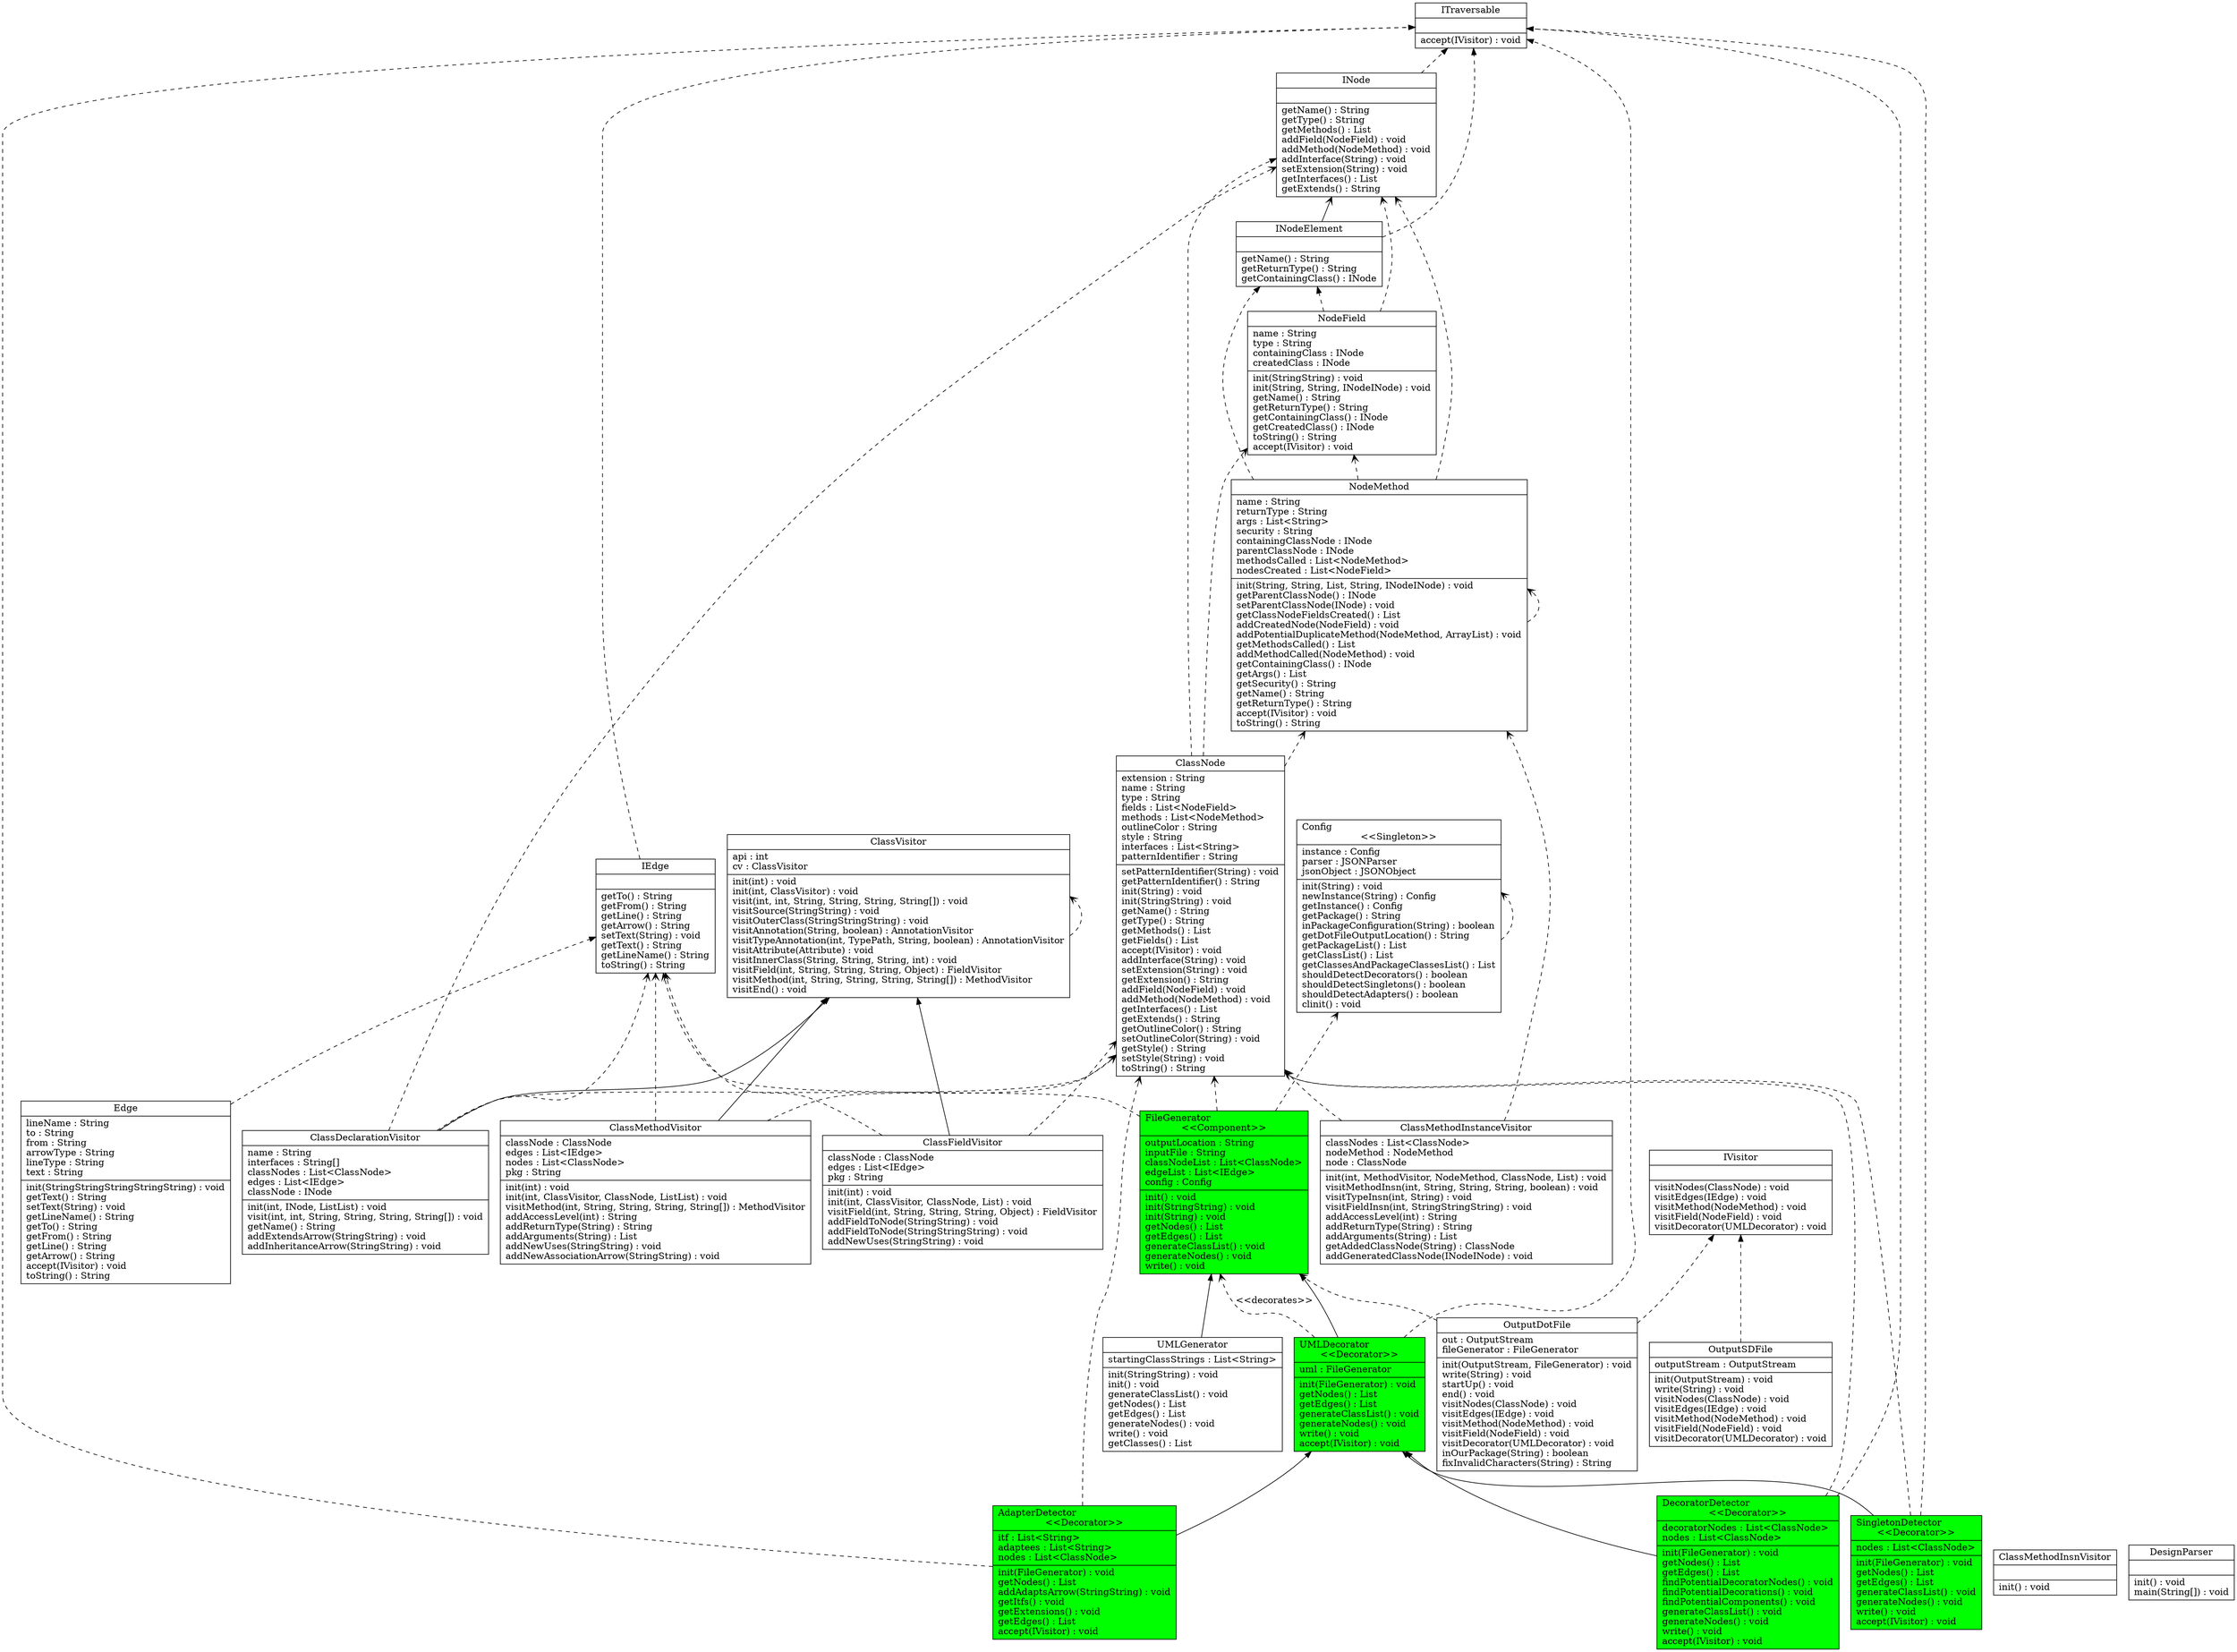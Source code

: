 digraph G {

fontname = "Bitstream Vera Sans"
fontsize = 8
rankdir=BT

node [shape = "record" color = "#000000" fillcolor = "#00ff00" style="filled"]
ClassTAdapterDetector [label = "{AdapterDetector\l\<\<Decorator\>\>|itf : List\<String\>\ladaptees : List\<String\>\lnodes : List\<ClassNode\>\l|init(FileGenerator) : void\lgetNodes() : List\laddAdaptsArrow(StringString) : void\lgetItfs() : void\lgetExtensions() : void\lgetEdges() : List\laccept(IVisitor) : void\l}"]
node [shape = "record" color = "#000000" fillcolor = "#000000" style=""]
ClassTClassDeclarationVisitor [label = "{ClassDeclarationVisitor|name : String\linterfaces : String[]\lclassNodes : List\<ClassNode\>\ledges : List\<IEdge\>\lclassNode : INode\l|init(int, INode, ListList) : void\lvisit(int, int, String, String, String, String[]) : void\lgetName() : String\laddExtendsArrow(StringString) : void\laddInheritanceArrow(StringString) : void\l}"]
node [shape = "record" color = "#000000" fillcolor = "#000000" style=""]
ClassTClassFieldVisitor [label = "{ClassFieldVisitor|classNode : ClassNode\ledges : List\<IEdge\>\lpkg : String\l|init(int) : void\linit(int, ClassVisitor, ClassNode, List) : void\lvisitField(int, String, String, String, Object) : FieldVisitor\laddFieldToNode(StringString) : void\laddFieldToNode(StringStringString) : void\laddNewUses(StringString) : void\l}"]
node [shape = "record" color = "#000000" fillcolor = "#000000" style=""]
ClassTClassMethodInsnVisitor [label = "{ClassMethodInsnVisitor||init() : void\l}"]
node [shape = "record" color = "#000000" fillcolor = "#000000" style=""]
ClassTClassMethodInstanceVisitor [label = "{ClassMethodInstanceVisitor|classNodes : List\<ClassNode\>\lnodeMethod : NodeMethod\lnode : ClassNode\l|init(int, MethodVisitor, NodeMethod, ClassNode, List) : void\lvisitMethodInsn(int, String, String, String, boolean) : void\lvisitTypeInsn(int, String) : void\lvisitFieldInsn(int, StringStringString) : void\laddAccessLevel(int) : String\laddReturnType(String) : String\laddArguments(String) : List\lgetAddedClassNode(String) : ClassNode\laddGeneratedClassNode(INodeINode) : void\l}"]
node [shape = "record" color = "#000000" fillcolor = "#000000" style=""]
ClassTClassMethodVisitor [label = "{ClassMethodVisitor|classNode : ClassNode\ledges : List\<IEdge\>\lnodes : List\<ClassNode\>\lpkg : String\l|init(int) : void\linit(int, ClassVisitor, ClassNode, ListList) : void\lvisitMethod(int, String, String, String, String[]) : MethodVisitor\laddAccessLevel(int) : String\laddReturnType(String) : String\laddArguments(String) : List\laddNewUses(StringString) : void\laddNewAssociationArrow(StringString) : void\l}"]
node [shape = "record" color = "#000000" fillcolor = "#000000" style=""]
ClassTClassNode [label = "{ClassNode|extension : String\lname : String\ltype : String\lfields : List\<NodeField\>\lmethods : List\<NodeMethod\>\loutlineColor : String\lstyle : String\linterfaces : List\<String\>\lpatternIdentifier : String\l|setPatternIdentifier(String) : void\lgetPatternIdentifier() : String\linit(String) : void\linit(StringString) : void\lgetName() : String\lgetType() : String\lgetMethods() : List\lgetFields() : List\laccept(IVisitor) : void\laddInterface(String) : void\lsetExtension(String) : void\lgetExtension() : String\laddField(NodeField) : void\laddMethod(NodeMethod) : void\lgetInterfaces() : List\lgetExtends() : String\lgetOutlineColor() : String\lsetOutlineColor(String) : void\lgetStyle() : String\lsetStyle(String) : void\ltoString() : String\l}"]
node [shape = "record" color = "#000000" fillcolor = "#0000ff" style=""]
ClassTConfig [label = "{Config\l\<\<Singleton\>\>|instance : Config\lparser : JSONParser\ljsonObject : JSONObject\l|init(String) : void\lnewInstance(String) : Config\lgetInstance() : Config\lgetPackage() : String\linPackageConfiguration(String) : boolean\lgetDotFileOutputLocation() : String\lgetPackageList() : List\lgetClassList() : List\lgetClassesAndPackageClassesList() : List\lshouldDetectDecorators() : boolean\lshouldDetectSingletons() : boolean\lshouldDetectAdapters() : boolean\lclinit() : void\l}"]
node [shape = "record" color = "#000000" fillcolor = "#00ff00" style="filled"]
ClassTDecoratorDetector [label = "{DecoratorDetector\l\<\<Decorator\>\>|decoratorNodes : List\<ClassNode\>\lnodes : List\<ClassNode\>\l|init(FileGenerator) : void\lgetNodes() : List\lgetEdges() : List\lfindPotentialDecoratorNodes() : void\lfindPotentialDecorations() : void\lfindPotentialComponents() : void\lgenerateClassList() : void\lgenerateNodes() : void\lwrite() : void\laccept(IVisitor) : void\l}"]
node [shape = "record" color = "#000000" fillcolor = "#000000" style=""]
ClassTDesignParser [label = "{DesignParser||init() : void\lmain(String[]) : void\l}"]
node [shape = "record" color = "#000000" fillcolor = "#000000" style=""]
ClassTEdge [label = "{Edge|lineName : String\lto : String\lfrom : String\larrowType : String\llineType : String\ltext : String\l|init(StringStringStringStringString) : void\lgetText() : String\lsetText(String) : void\lgetLineName() : String\lgetTo() : String\lgetFrom() : String\lgetLine() : String\lgetArrow() : String\laccept(IVisitor) : void\ltoString() : String\l}"]
node [shape = "record" color = "#000000" fillcolor = "#00ff00" style="filled"]
ClassTFileGenerator [label = "{FileGenerator\l\<\<Component\>\>|outputLocation : String\linputFile : String\lclassNodeList : List\<ClassNode\>\ledgeList : List\<IEdge\>\lconfig : Config\l|init() : void\linit(StringString) : void\linit(String) : void\lgetNodes() : List\lgetEdges() : List\lgenerateClassList() : void\lgenerateNodes() : void\lwrite() : void\l}"]
node [shape = "record" color = "#000000" fillcolor = "#000000" style=""]
ClassTIEdge [label = "{IEdge||getTo() : String\lgetFrom() : String\lgetLine() : String\lgetArrow() : String\lsetText(String) : void\lgetText() : String\lgetLineName() : String\ltoString() : String\l}"]
node [shape = "record" color = "#000000" fillcolor = "#000000" style=""]
ClassTINode [label = "{INode||getName() : String\lgetType() : String\lgetMethods() : List\laddField(NodeField) : void\laddMethod(NodeMethod) : void\laddInterface(String) : void\lsetExtension(String) : void\lgetInterfaces() : List\lgetExtends() : String\l}"]
node [shape = "record" color = "#000000" fillcolor = "#000000" style=""]
ClassTINodeElement [label = "{INodeElement||getName() : String\lgetReturnType() : String\lgetContainingClass() : INode\l}"]
node [shape = "record" color = "#000000" fillcolor = "#000000" style=""]
ClassTITraversable [label = "{ITraversable||accept(IVisitor) : void\l}"]
node [shape = "record" color = "#000000" fillcolor = "#000000" style=""]
ClassTIVisitor [label = "{IVisitor||visitNodes(ClassNode) : void\lvisitEdges(IEdge) : void\lvisitMethod(NodeMethod) : void\lvisitField(NodeField) : void\lvisitDecorator(UMLDecorator) : void\l}"]
node [shape = "record" color = "#000000" fillcolor = "#000000" style=""]
ClassTNodeField [label = "{NodeField|name : String\ltype : String\lcontainingClass : INode\lcreatedClass : INode\l|init(StringString) : void\linit(String, String, INodeINode) : void\lgetName() : String\lgetReturnType() : String\lgetContainingClass() : INode\lgetCreatedClass() : INode\ltoString() : String\laccept(IVisitor) : void\l}"]
node [shape = "record" color = "#000000" fillcolor = "#000000" style=""]
ClassTNodeMethod [label = "{NodeMethod|name : String\lreturnType : String\largs : List\<String\>\lsecurity : String\lcontainingClassNode : INode\lparentClassNode : INode\lmethodsCalled : List\<NodeMethod\>\lnodesCreated : List\<NodeField\>\l|init(String, String, List, String, INodeINode) : void\lgetParentClassNode() : INode\lsetParentClassNode(INode) : void\lgetClassNodeFieldsCreated() : List\laddCreatedNode(NodeField) : void\laddPotentialDuplicateMethod(NodeMethod, ArrayList) : void\lgetMethodsCalled() : List\laddMethodCalled(NodeMethod) : void\lgetContainingClass() : INode\lgetArgs() : List\lgetSecurity() : String\lgetName() : String\lgetReturnType() : String\laccept(IVisitor) : void\ltoString() : String\l}"]
node [shape = "record" color = "#000000" fillcolor = "#000000" style=""]
ClassTOutputDotFile [label = "{OutputDotFile|out : OutputStream\lfileGenerator : FileGenerator\l|init(OutputStream, FileGenerator) : void\lwrite(String) : void\lstartUp() : void\lend() : void\lvisitNodes(ClassNode) : void\lvisitEdges(IEdge) : void\lvisitMethod(NodeMethod) : void\lvisitField(NodeField) : void\lvisitDecorator(UMLDecorator) : void\linOurPackage(String) : boolean\lfixInvalidCharacters(String) : String\l}"]
node [shape = "record" color = "#000000" fillcolor = "#000000" style=""]
ClassTOutputSDFile [label = "{OutputSDFile|outputStream : OutputStream\l|init(OutputStream) : void\lwrite(String) : void\lvisitNodes(ClassNode) : void\lvisitEdges(IEdge) : void\lvisitMethod(NodeMethod) : void\lvisitField(NodeField) : void\lvisitDecorator(UMLDecorator) : void\l}"]
node [shape = "record" color = "#000000" fillcolor = "#00ff00" style="filled"]
ClassTSingletonDetector [label = "{SingletonDetector\l\<\<Decorator\>\>|nodes : List\<ClassNode\>\l|init(FileGenerator) : void\lgetNodes() : List\lgetEdges() : List\lgenerateClassList() : void\lgenerateNodes() : void\lwrite() : void\laccept(IVisitor) : void\l}"]
node [shape = "record" color = "#000000" fillcolor = "#00ff00" style="filled"]
ClassTUMLDecorator [label = "{UMLDecorator\l\<\<Decorator\>\>|uml : FileGenerator\l|init(FileGenerator) : void\lgetNodes() : List\lgetEdges() : List\lgenerateClassList() : void\lgenerateNodes() : void\lwrite() : void\laccept(IVisitor) : void\l}"]
node [shape = "record" color = "#000000" fillcolor = "#000000" style=""]
ClassTUMLGenerator [label = "{UMLGenerator|startingClassStrings : List\<String\>\l|init(StringString) : void\linit() : void\lgenerateClassList() : void\lgetNodes() : List\lgetEdges() : List\lgenerateNodes() : void\lwrite() : void\lgetClasses() : List\l}"]
node [shape = "record" color = "#000000" fillcolor = "#000000" style=""]
ClassTClassVisitor [label = "{ClassVisitor|api : int\lcv : ClassVisitor\l|init(int) : void\linit(int, ClassVisitor) : void\lvisit(int, int, String, String, String, String[]) : void\lvisitSource(StringString) : void\lvisitOuterClass(StringStringString) : void\lvisitAnnotation(String, boolean) : AnnotationVisitor\lvisitTypeAnnotation(int, TypePath, String, boolean) : AnnotationVisitor\lvisitAttribute(Attribute) : void\lvisitInnerClass(String, String, String, int) : void\lvisitField(int, String, String, String, Object) : FieldVisitor\lvisitMethod(int, String, String, String, String[]) : MethodVisitor\lvisitEnd() : void\l}"]
edge [arrowhead = "normal" style = "solid" label = ""]
ClassTAdapterDetector -> ClassTUMLDecorator
edge [arrowhead = "normal" style = "dashed" label = ""]
ClassTAdapterDetector -> ClassTITraversable
edge [arrowhead = "vee" style = "dashed" label = ""]
ClassTAdapterDetector -> ClassTClassNode
edge [arrowhead = "normal" style = "solid" label = ""]
ClassTClassDeclarationVisitor -> ClassTClassVisitor
edge [arrowhead = "vee" style = "dashed" label = ""]
ClassTClassDeclarationVisitor -> ClassTClassNode
edge [arrowhead = "vee" style = "dashed" label = ""]
ClassTClassDeclarationVisitor -> ClassTIEdge
edge [arrowhead = "vee" style = "dashed" label = ""]
ClassTClassDeclarationVisitor -> ClassTINode
edge [arrowhead = "normal" style = "solid" label = ""]
ClassTClassFieldVisitor -> ClassTClassVisitor
edge [arrowhead = "vee" style = "dashed" label = ""]
ClassTClassFieldVisitor -> ClassTClassNode
edge [arrowhead = "vee" style = "dashed" label = ""]
ClassTClassFieldVisitor -> ClassTIEdge
edge [arrowhead = "vee" style = "dashed" label = ""]
ClassTClassMethodInstanceVisitor -> ClassTClassNode
edge [arrowhead = "vee" style = "dashed" label = ""]
ClassTClassMethodInstanceVisitor -> ClassTNodeMethod
edge [arrowhead = "normal" style = "solid" label = ""]
ClassTClassMethodVisitor -> ClassTClassVisitor
edge [arrowhead = "vee" style = "dashed" label = ""]
ClassTClassMethodVisitor -> ClassTClassNode
edge [arrowhead = "vee" style = "dashed" label = ""]
ClassTClassMethodVisitor -> ClassTIEdge
edge [arrowhead = "normal" style = "dashed" label = ""]
ClassTClassNode -> ClassTINode
edge [arrowhead = "vee" style = "dashed" label = ""]
ClassTClassNode -> ClassTNodeField
edge [arrowhead = "vee" style = "dashed" label = ""]
ClassTClassNode -> ClassTNodeMethod
edge [arrowhead = "vee" style = "dashed" label = ""]
ClassTConfig -> ClassTConfig
edge [arrowhead = "normal" style = "solid" label = ""]
ClassTDecoratorDetector -> ClassTUMLDecorator
edge [arrowhead = "normal" style = "dashed" label = ""]
ClassTDecoratorDetector -> ClassTITraversable
edge [arrowhead = "vee" style = "dashed" label = ""]
ClassTDecoratorDetector -> ClassTClassNode
edge [arrowhead = "normal" style = "dashed" label = ""]
ClassTEdge -> ClassTIEdge
edge [arrowhead = "vee" style = "dashed" label = ""]
ClassTFileGenerator -> ClassTClassNode
edge [arrowhead = "vee" style = "dashed" label = ""]
ClassTFileGenerator -> ClassTIEdge
edge [arrowhead = "vee" style = "dashed" label = ""]
ClassTFileGenerator -> ClassTConfig
edge [arrowhead = "normal" style = "dashed" label = ""]
ClassTIEdge -> ClassTITraversable
edge [arrowhead = "normal" style = "dashed" label = ""]
ClassTINode -> ClassTITraversable
edge [arrowhead = "normal" style = "dashed" label = ""]
ClassTINodeElement -> ClassTITraversable
edge [arrowhead = "vee" style = "solid" label = ""]
ClassTINodeElement -> ClassTINode
edge [arrowhead = "normal" style = "dashed" label = ""]
ClassTNodeField -> ClassTINodeElement
edge [arrowhead = "vee" style = "dashed" label = ""]
ClassTNodeField -> ClassTINode
edge [arrowhead = "normal" style = "dashed" label = ""]
ClassTNodeMethod -> ClassTINodeElement
edge [arrowhead = "vee" style = "dashed" label = ""]
ClassTNodeMethod -> ClassTINode
edge [arrowhead = "vee" style = "dashed" label = ""]
ClassTNodeMethod -> ClassTNodeMethod
edge [arrowhead = "vee" style = "dashed" label = ""]
ClassTNodeMethod -> ClassTNodeField
edge [arrowhead = "normal" style = "dashed" label = ""]
ClassTOutputDotFile -> ClassTIVisitor
edge [arrowhead = "vee" style = "dashed" label = ""]
ClassTOutputDotFile -> ClassTFileGenerator
edge [arrowhead = "normal" style = "dashed" label = ""]
ClassTOutputSDFile -> ClassTIVisitor
edge [arrowhead = "normal" style = "solid" label = ""]
ClassTSingletonDetector -> ClassTUMLDecorator
edge [arrowhead = "normal" style = "dashed" label = ""]
ClassTSingletonDetector -> ClassTITraversable
edge [arrowhead = "vee" style = "dashed" label = ""]
ClassTSingletonDetector -> ClassTClassNode
edge [arrowhead = "normal" style = "solid" label = ""]
ClassTUMLDecorator -> ClassTFileGenerator
edge [arrowhead = "normal" style = "dashed" label = ""]
ClassTUMLDecorator -> ClassTITraversable
edge [arrowhead = "vee" style = "dashed" label = "<<decorates>>"]
ClassTUMLDecorator -> ClassTFileGenerator
edge [arrowhead = "normal" style = "solid" label = ""]
ClassTUMLGenerator -> ClassTFileGenerator
edge [arrowhead = "vee" style = "dashed" label = ""]
ClassTClassVisitor -> ClassTClassVisitor
}
